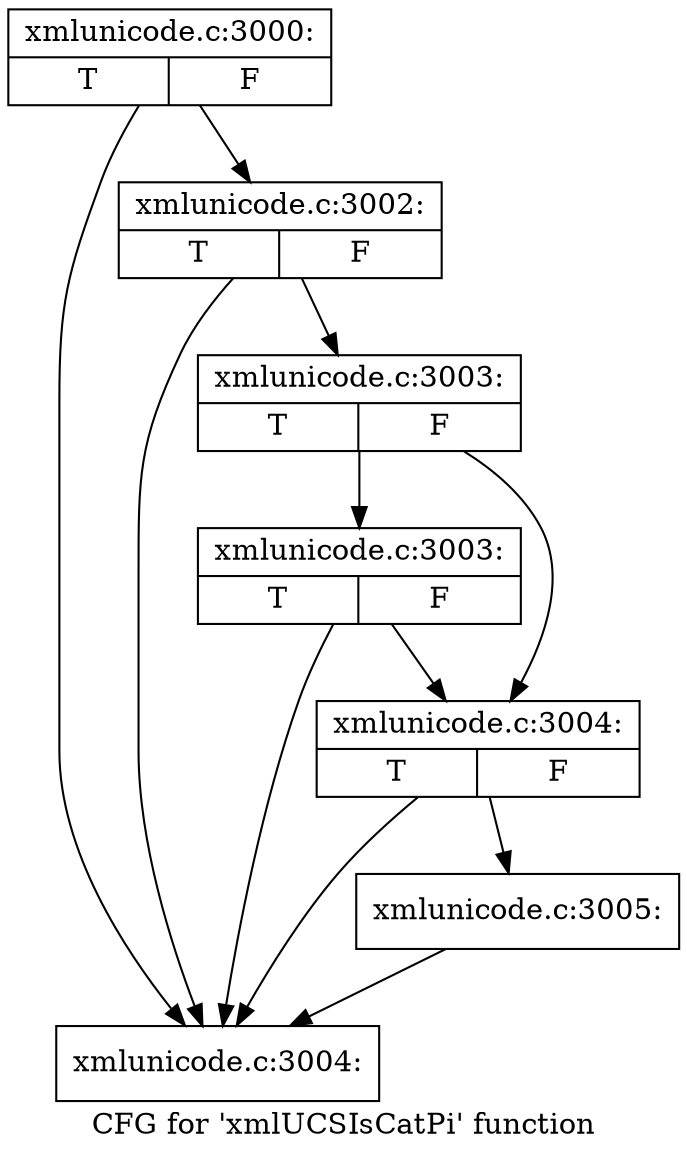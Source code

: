 digraph "CFG for 'xmlUCSIsCatPi' function" {
	label="CFG for 'xmlUCSIsCatPi' function";

	Node0x4ecd3b0 [shape=record,label="{xmlunicode.c:3000:|{<s0>T|<s1>F}}"];
	Node0x4ecd3b0 -> Node0x4ecc520;
	Node0x4ecd3b0 -> Node0x4ecc780;
	Node0x4ecc780 [shape=record,label="{xmlunicode.c:3002:|{<s0>T|<s1>F}}"];
	Node0x4ecc780 -> Node0x4ecc520;
	Node0x4ecc780 -> Node0x4ecc700;
	Node0x4ecc700 [shape=record,label="{xmlunicode.c:3003:|{<s0>T|<s1>F}}"];
	Node0x4ecc700 -> Node0x4eccbf0;
	Node0x4ecc700 -> Node0x4ecc680;
	Node0x4eccbf0 [shape=record,label="{xmlunicode.c:3003:|{<s0>T|<s1>F}}"];
	Node0x4eccbf0 -> Node0x4ecc520;
	Node0x4eccbf0 -> Node0x4ecc680;
	Node0x4ecc680 [shape=record,label="{xmlunicode.c:3004:|{<s0>T|<s1>F}}"];
	Node0x4ecc680 -> Node0x4ecc520;
	Node0x4ecc680 -> Node0x4ecd340;
	Node0x4ecd340 [shape=record,label="{xmlunicode.c:3005:}"];
	Node0x4ecd340 -> Node0x4ecc520;
	Node0x4ecc520 [shape=record,label="{xmlunicode.c:3004:}"];
}
